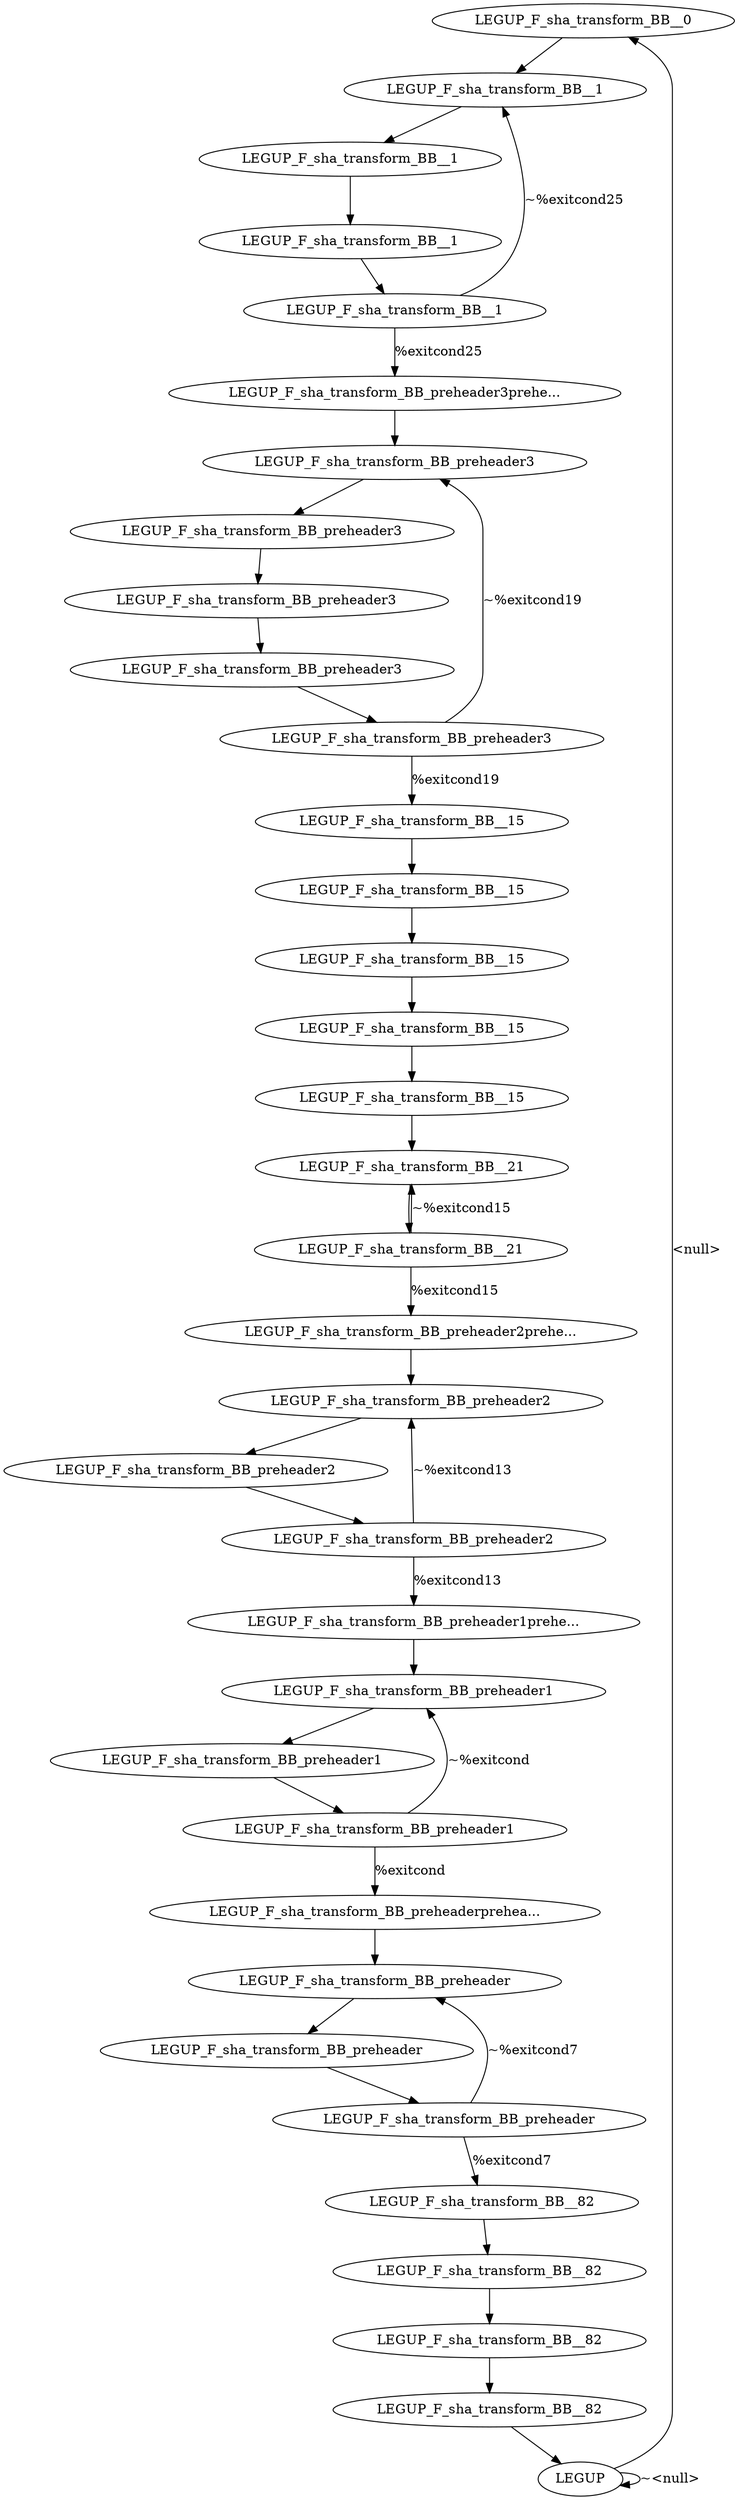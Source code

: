 digraph {
Node0x318bd20[label="LEGUP_F_sha_transform_BB__0"];
Node0x318bb80[label="LEGUP"];
Node0x318bb80 -> Node0x318bd20[label="<null>"];
Node0x318bb80 -> Node0x318bb80[label="~<null>"];
Node0x318bdf0[label="LEGUP_F_sha_transform_BB__1"];
Node0x318bd20 -> Node0x318bdf0;
Node0x318bec0[label="LEGUP_F_sha_transform_BB__1"];
Node0x318bdf0 -> Node0x318bec0;
Node0x318bf90[label="LEGUP_F_sha_transform_BB__1"];
Node0x318bec0 -> Node0x318bf90;
Node0x318c060[label="LEGUP_F_sha_transform_BB__1"];
Node0x318bf90 -> Node0x318c060;
Node0x318c130[label="LEGUP_F_sha_transform_BB_preheader3prehe..."];
Node0x318c060 -> Node0x318c130[label="%exitcond25"];
Node0x318c060 -> Node0x318bdf0[label="~%exitcond25"];
Node0x318c200[label="LEGUP_F_sha_transform_BB_preheader3"];
Node0x318c130 -> Node0x318c200;
Node0x318c2d0[label="LEGUP_F_sha_transform_BB_preheader3"];
Node0x318c200 -> Node0x318c2d0;
Node0x318c3a0[label="LEGUP_F_sha_transform_BB_preheader3"];
Node0x318c2d0 -> Node0x318c3a0;
Node0x318c470[label="LEGUP_F_sha_transform_BB_preheader3"];
Node0x318c3a0 -> Node0x318c470;
Node0x318c540[label="LEGUP_F_sha_transform_BB_preheader3"];
Node0x318c470 -> Node0x318c540;
Node0x318c610[label="LEGUP_F_sha_transform_BB__15"];
Node0x318c540 -> Node0x318c610[label="%exitcond19"];
Node0x318c540 -> Node0x318c200[label="~%exitcond19"];
Node0x318c6e0[label="LEGUP_F_sha_transform_BB__15"];
Node0x318c610 -> Node0x318c6e0;
Node0x318c7b0[label="LEGUP_F_sha_transform_BB__15"];
Node0x318c6e0 -> Node0x318c7b0;
Node0x318c880[label="LEGUP_F_sha_transform_BB__15"];
Node0x318c7b0 -> Node0x318c880;
Node0x318c950[label="LEGUP_F_sha_transform_BB__15"];
Node0x318c880 -> Node0x318c950;
Node0x318ca20[label="LEGUP_F_sha_transform_BB__21"];
Node0x318c950 -> Node0x318ca20;
Node0x318caf0[label="LEGUP_F_sha_transform_BB__21"];
Node0x318ca20 -> Node0x318caf0;
Node0x318cbc0[label="LEGUP_F_sha_transform_BB_preheader2prehe..."];
Node0x318caf0 -> Node0x318cbc0[label="%exitcond15"];
Node0x318caf0 -> Node0x318ca20[label="~%exitcond15"];
Node0x318cc90[label="LEGUP_F_sha_transform_BB_preheader2"];
Node0x318cbc0 -> Node0x318cc90;
Node0x318cd60[label="LEGUP_F_sha_transform_BB_preheader2"];
Node0x318cc90 -> Node0x318cd60;
Node0x318ce30[label="LEGUP_F_sha_transform_BB_preheader2"];
Node0x318cd60 -> Node0x318ce30;
Node0x318cf00[label="LEGUP_F_sha_transform_BB_preheader1prehe..."];
Node0x318ce30 -> Node0x318cf00[label="%exitcond13"];
Node0x318ce30 -> Node0x318cc90[label="~%exitcond13"];
Node0x318cfd0[label="LEGUP_F_sha_transform_BB_preheader1"];
Node0x318cf00 -> Node0x318cfd0;
Node0x318d0a0[label="LEGUP_F_sha_transform_BB_preheader1"];
Node0x318cfd0 -> Node0x318d0a0;
Node0x318d170[label="LEGUP_F_sha_transform_BB_preheader1"];
Node0x318d0a0 -> Node0x318d170;
Node0x318d240[label="LEGUP_F_sha_transform_BB_preheaderprehea..."];
Node0x318d170 -> Node0x318d240[label="%exitcond"];
Node0x318d170 -> Node0x318cfd0[label="~%exitcond"];
Node0x318d350[label="LEGUP_F_sha_transform_BB_preheader"];
Node0x318d240 -> Node0x318d350;
Node0x318d460[label="LEGUP_F_sha_transform_BB_preheader"];
Node0x318d350 -> Node0x318d460;
Node0x318d570[label="LEGUP_F_sha_transform_BB_preheader"];
Node0x318d460 -> Node0x318d570;
Node0x318d680[label="LEGUP_F_sha_transform_BB__82"];
Node0x318d570 -> Node0x318d680[label="%exitcond7"];
Node0x318d570 -> Node0x318d350[label="~%exitcond7"];
Node0x317af30[label="LEGUP_F_sha_transform_BB__82"];
Node0x318d680 -> Node0x317af30;
Node0x317b040[label="LEGUP_F_sha_transform_BB__82"];
Node0x317af30 -> Node0x317b040;
Node0x317b150[label="LEGUP_F_sha_transform_BB__82"];
Node0x317b040 -> Node0x317b150;
Node0x317b150 -> Node0x318bb80;
}
